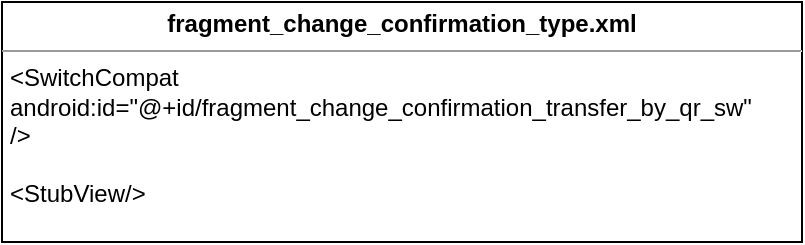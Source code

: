 <mxfile version="16.0.0" type="github">
  <diagram id="rl7NRQa01BBlxzyK_3gA" name="Page-1">
    <mxGraphModel dx="813" dy="441" grid="1" gridSize="10" guides="1" tooltips="1" connect="1" arrows="1" fold="1" page="1" pageScale="1" pageWidth="850" pageHeight="1100" math="0" shadow="0">
      <root>
        <mxCell id="0" />
        <mxCell id="1" parent="0" />
        <mxCell id="65-vsQtpEmw0uSy0gU8R-1" value="&lt;p style=&quot;margin: 0px ; margin-top: 4px ; text-align: center&quot;&gt;&lt;b&gt;fragment_change_confirmation_type.xml&lt;/b&gt;&lt;/p&gt;&lt;hr size=&quot;1&quot;&gt;&lt;p style=&quot;margin: 0px ; margin-left: 4px&quot;&gt;&amp;lt;SwitchCompat&lt;/p&gt;&lt;p style=&quot;margin: 0px ; margin-left: 4px&quot;&gt;android:id=&quot;@+id/fragment_change_confirmation_transfer_by_qr_sw&quot;&lt;br&gt;&lt;/p&gt;&lt;p style=&quot;margin: 0px ; margin-left: 4px&quot;&gt;/&amp;gt;&lt;/p&gt;&lt;p style=&quot;margin: 0px ; margin-left: 4px&quot;&gt;&lt;br&gt;&lt;/p&gt;&lt;p style=&quot;margin: 0px ; margin-left: 4px&quot;&gt;&amp;lt;StubView/&amp;gt;&lt;br&gt;&lt;/p&gt;" style="verticalAlign=top;align=left;overflow=fill;fontSize=12;fontFamily=Helvetica;html=1;" vertex="1" parent="1">
          <mxGeometry x="80" y="80" width="400" height="120" as="geometry" />
        </mxCell>
      </root>
    </mxGraphModel>
  </diagram>
</mxfile>
